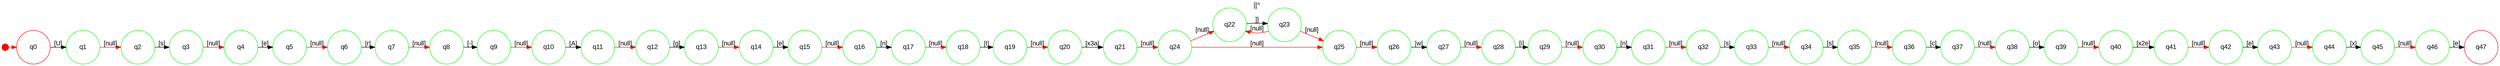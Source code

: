 digraph "nfa path" {
graph [ranksep=.2,rankdir=LR];
node [shape=circle,fontname=Arial,fontsize=14];
node [width=1,fixedsize=true];
edge [fontname=Arial,fontsize=14];
-1 [width=0.2,shape=point color=red];
-1 -> 0 [ color=red];
0 [label=q0 color=red];
1 [label=q1 color=green];
2 [label=q2 color=green];
3 [label=q3 color=green];
4 [label=q4 color=green];
5 [label=q5 color=green];
6 [label=q6 color=green];
7 [label=q7 color=green];
8 [label=q8 color=green];
9 [label=q9 color=green];
10 [label=q10 color=green];
11 [label=q11 color=green];
12 [label=q12 color=green];
13 [label=q13 color=green];
14 [label=q14 color=green];
15 [label=q15 color=green];
16 [label=q16 color=green];
17 [label=q17 color=green];
18 [label=q18 color=green];
19 [label=q19 color=green];
20 [label=q20 color=green];
21 [label=q21 color=green];
22 [label=q22 color=green];
23 [label=q23 color=green];
24 [label=q24 color=green];
25 [label=q25 color=green];
26 [label=q26 color=green];
27 [label=q27 color=green];
28 [label=q28 color=green];
29 [label=q29 color=green];
30 [label=q30 color=green];
31 [label=q31 color=green];
32 [label=q32 color=green];
33 [label=q33 color=green];
34 [label=q34 color=green];
35 [label=q35 color=green];
36 [label=q36 color=green];
37 [label=q37 color=green];
38 [label=q38 color=green];
39 [label=q39 color=green];
40 [label=q40 color=green];
41 [label=q41 color=green];
42 [label=q42 color=green];
43 [label=q43 color=green];
44 [label=q44 color=green];
45 [label=q45 color=green];
46 [label=q46 color=green];
47 [label=q47 color=red];
0 -> 1  [label="[U]" color=black];
2 -> 3  [label="[s]" color=black];
1 -> 2  [label="[null]" color=red];
4 -> 5  [label="[e]" color=black];
3 -> 4  [label="[null]" color=red];
6 -> 7  [label="[r]" color=black];
5 -> 6  [label="[null]" color=red];
8 -> 9  [label="[-]" color=black];
7 -> 8  [label="[null]" color=red];
10 -> 11  [label="[A]" color=black];
9 -> 10  [label="[null]" color=red];
12 -> 13  [label="[g]" color=black];
11 -> 12  [label="[null]" color=red];
14 -> 15  [label="[e]" color=black];
13 -> 14  [label="[null]" color=red];
16 -> 17  [label="[n]" color=black];
15 -> 16  [label="[null]" color=red];
18 -> 19  [label="[t]" color=black];
17 -> 18  [label="[null]" color=red];
20 -> 21  [label="[\x3a]" color=black];
19 -> 20  [label="[null]" color=red];
22 -> 23  [label="[[^\r\n]]" color=black];
23 -> 22  [label="[null]" color=red];
24 -> 22  [label="[null]" color=red];
23 -> 25  [label="[null]" color=red];
24 -> 25  [label="[null]" color=red];
21 -> 24  [label="[null]" color=red];
26 -> 27  [label="[w]" color=black];
25 -> 26  [label="[null]" color=red];
28 -> 29  [label="[i]" color=black];
27 -> 28  [label="[null]" color=red];
30 -> 31  [label="[n]" color=black];
29 -> 30  [label="[null]" color=red];
32 -> 33  [label="[s]" color=black];
31 -> 32  [label="[null]" color=red];
34 -> 35  [label="[s]" color=black];
33 -> 34  [label="[null]" color=red];
36 -> 37  [label="[c]" color=black];
35 -> 36  [label="[null]" color=red];
38 -> 39  [label="[o]" color=black];
37 -> 38  [label="[null]" color=red];
40 -> 41  [label="[\x2e]" color=black];
39 -> 40  [label="[null]" color=red];
42 -> 43  [label="[e]" color=black];
41 -> 42  [label="[null]" color=red];
44 -> 45  [label="[x]" color=black];
43 -> 44  [label="[null]" color=red];
46 -> 47  [label="[e]" color=black];
45 -> 46  [label="[null]" color=red];
}
